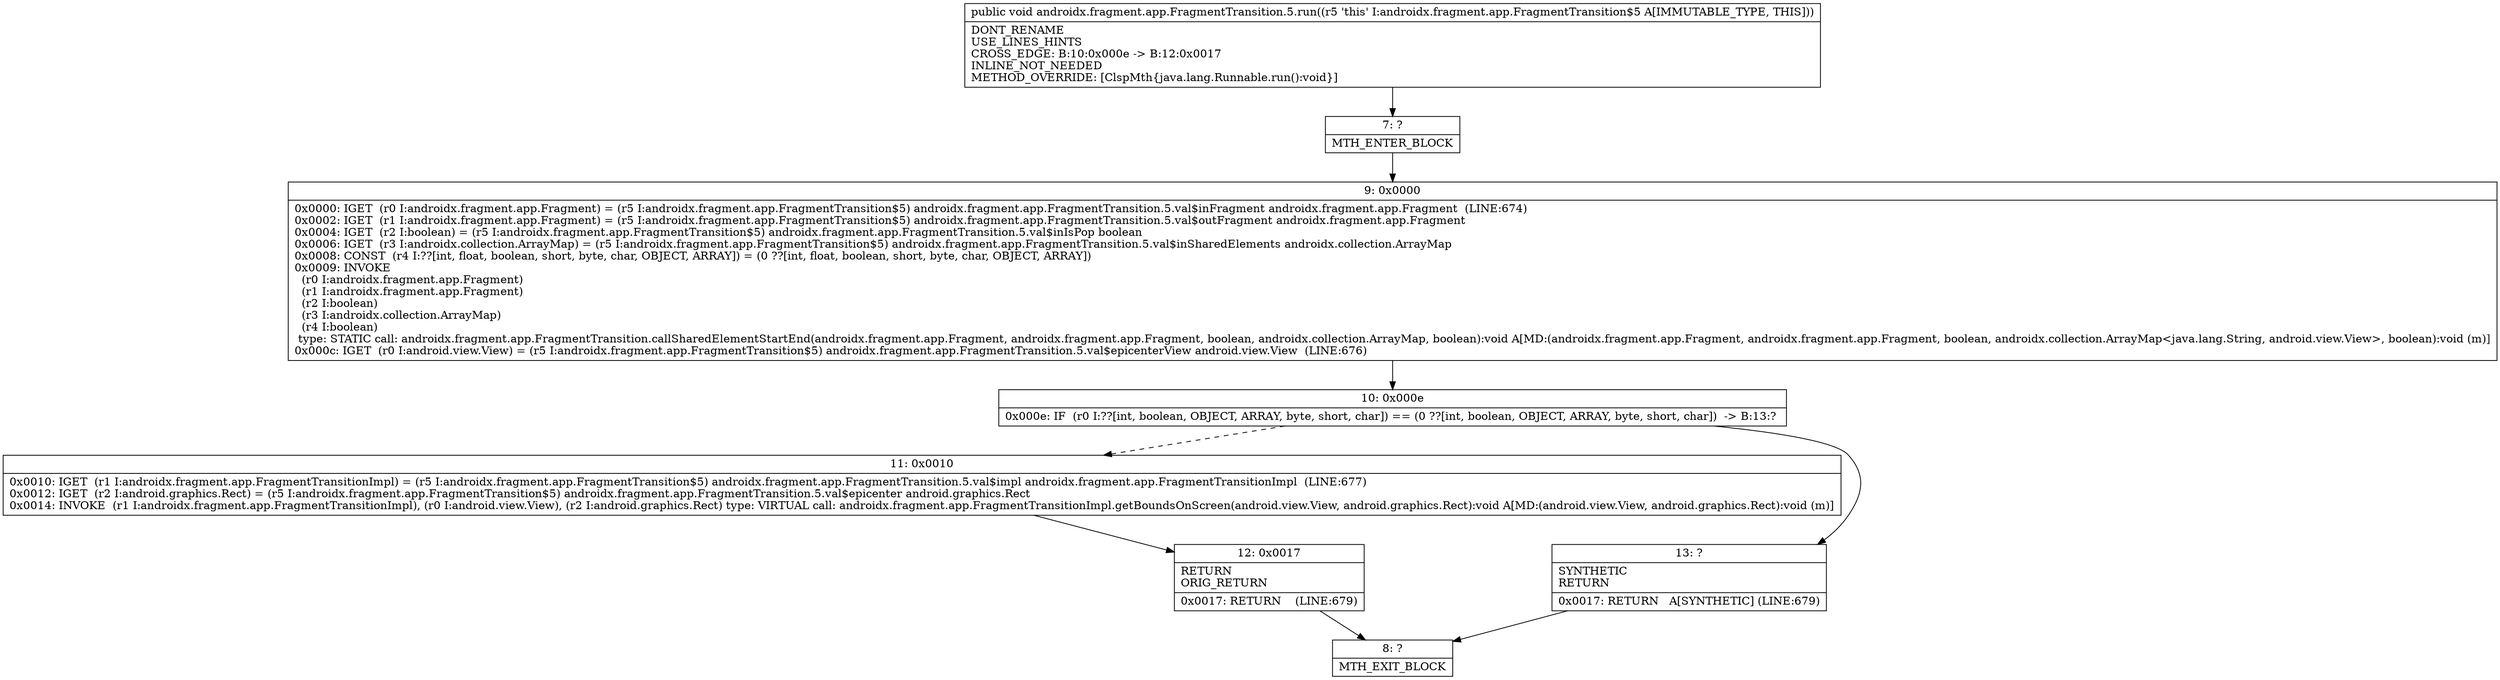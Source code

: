 digraph "CFG forandroidx.fragment.app.FragmentTransition.5.run()V" {
Node_7 [shape=record,label="{7\:\ ?|MTH_ENTER_BLOCK\l}"];
Node_9 [shape=record,label="{9\:\ 0x0000|0x0000: IGET  (r0 I:androidx.fragment.app.Fragment) = (r5 I:androidx.fragment.app.FragmentTransition$5) androidx.fragment.app.FragmentTransition.5.val$inFragment androidx.fragment.app.Fragment  (LINE:674)\l0x0002: IGET  (r1 I:androidx.fragment.app.Fragment) = (r5 I:androidx.fragment.app.FragmentTransition$5) androidx.fragment.app.FragmentTransition.5.val$outFragment androidx.fragment.app.Fragment \l0x0004: IGET  (r2 I:boolean) = (r5 I:androidx.fragment.app.FragmentTransition$5) androidx.fragment.app.FragmentTransition.5.val$inIsPop boolean \l0x0006: IGET  (r3 I:androidx.collection.ArrayMap) = (r5 I:androidx.fragment.app.FragmentTransition$5) androidx.fragment.app.FragmentTransition.5.val$inSharedElements androidx.collection.ArrayMap \l0x0008: CONST  (r4 I:??[int, float, boolean, short, byte, char, OBJECT, ARRAY]) = (0 ??[int, float, boolean, short, byte, char, OBJECT, ARRAY]) \l0x0009: INVOKE  \l  (r0 I:androidx.fragment.app.Fragment)\l  (r1 I:androidx.fragment.app.Fragment)\l  (r2 I:boolean)\l  (r3 I:androidx.collection.ArrayMap)\l  (r4 I:boolean)\l type: STATIC call: androidx.fragment.app.FragmentTransition.callSharedElementStartEnd(androidx.fragment.app.Fragment, androidx.fragment.app.Fragment, boolean, androidx.collection.ArrayMap, boolean):void A[MD:(androidx.fragment.app.Fragment, androidx.fragment.app.Fragment, boolean, androidx.collection.ArrayMap\<java.lang.String, android.view.View\>, boolean):void (m)]\l0x000c: IGET  (r0 I:android.view.View) = (r5 I:androidx.fragment.app.FragmentTransition$5) androidx.fragment.app.FragmentTransition.5.val$epicenterView android.view.View  (LINE:676)\l}"];
Node_10 [shape=record,label="{10\:\ 0x000e|0x000e: IF  (r0 I:??[int, boolean, OBJECT, ARRAY, byte, short, char]) == (0 ??[int, boolean, OBJECT, ARRAY, byte, short, char])  \-\> B:13:? \l}"];
Node_11 [shape=record,label="{11\:\ 0x0010|0x0010: IGET  (r1 I:androidx.fragment.app.FragmentTransitionImpl) = (r5 I:androidx.fragment.app.FragmentTransition$5) androidx.fragment.app.FragmentTransition.5.val$impl androidx.fragment.app.FragmentTransitionImpl  (LINE:677)\l0x0012: IGET  (r2 I:android.graphics.Rect) = (r5 I:androidx.fragment.app.FragmentTransition$5) androidx.fragment.app.FragmentTransition.5.val$epicenter android.graphics.Rect \l0x0014: INVOKE  (r1 I:androidx.fragment.app.FragmentTransitionImpl), (r0 I:android.view.View), (r2 I:android.graphics.Rect) type: VIRTUAL call: androidx.fragment.app.FragmentTransitionImpl.getBoundsOnScreen(android.view.View, android.graphics.Rect):void A[MD:(android.view.View, android.graphics.Rect):void (m)]\l}"];
Node_12 [shape=record,label="{12\:\ 0x0017|RETURN\lORIG_RETURN\l|0x0017: RETURN    (LINE:679)\l}"];
Node_8 [shape=record,label="{8\:\ ?|MTH_EXIT_BLOCK\l}"];
Node_13 [shape=record,label="{13\:\ ?|SYNTHETIC\lRETURN\l|0x0017: RETURN   A[SYNTHETIC] (LINE:679)\l}"];
MethodNode[shape=record,label="{public void androidx.fragment.app.FragmentTransition.5.run((r5 'this' I:androidx.fragment.app.FragmentTransition$5 A[IMMUTABLE_TYPE, THIS]))  | DONT_RENAME\lUSE_LINES_HINTS\lCROSS_EDGE: B:10:0x000e \-\> B:12:0x0017\lINLINE_NOT_NEEDED\lMETHOD_OVERRIDE: [ClspMth\{java.lang.Runnable.run():void\}]\l}"];
MethodNode -> Node_7;Node_7 -> Node_9;
Node_9 -> Node_10;
Node_10 -> Node_11[style=dashed];
Node_10 -> Node_13;
Node_11 -> Node_12;
Node_12 -> Node_8;
Node_13 -> Node_8;
}

